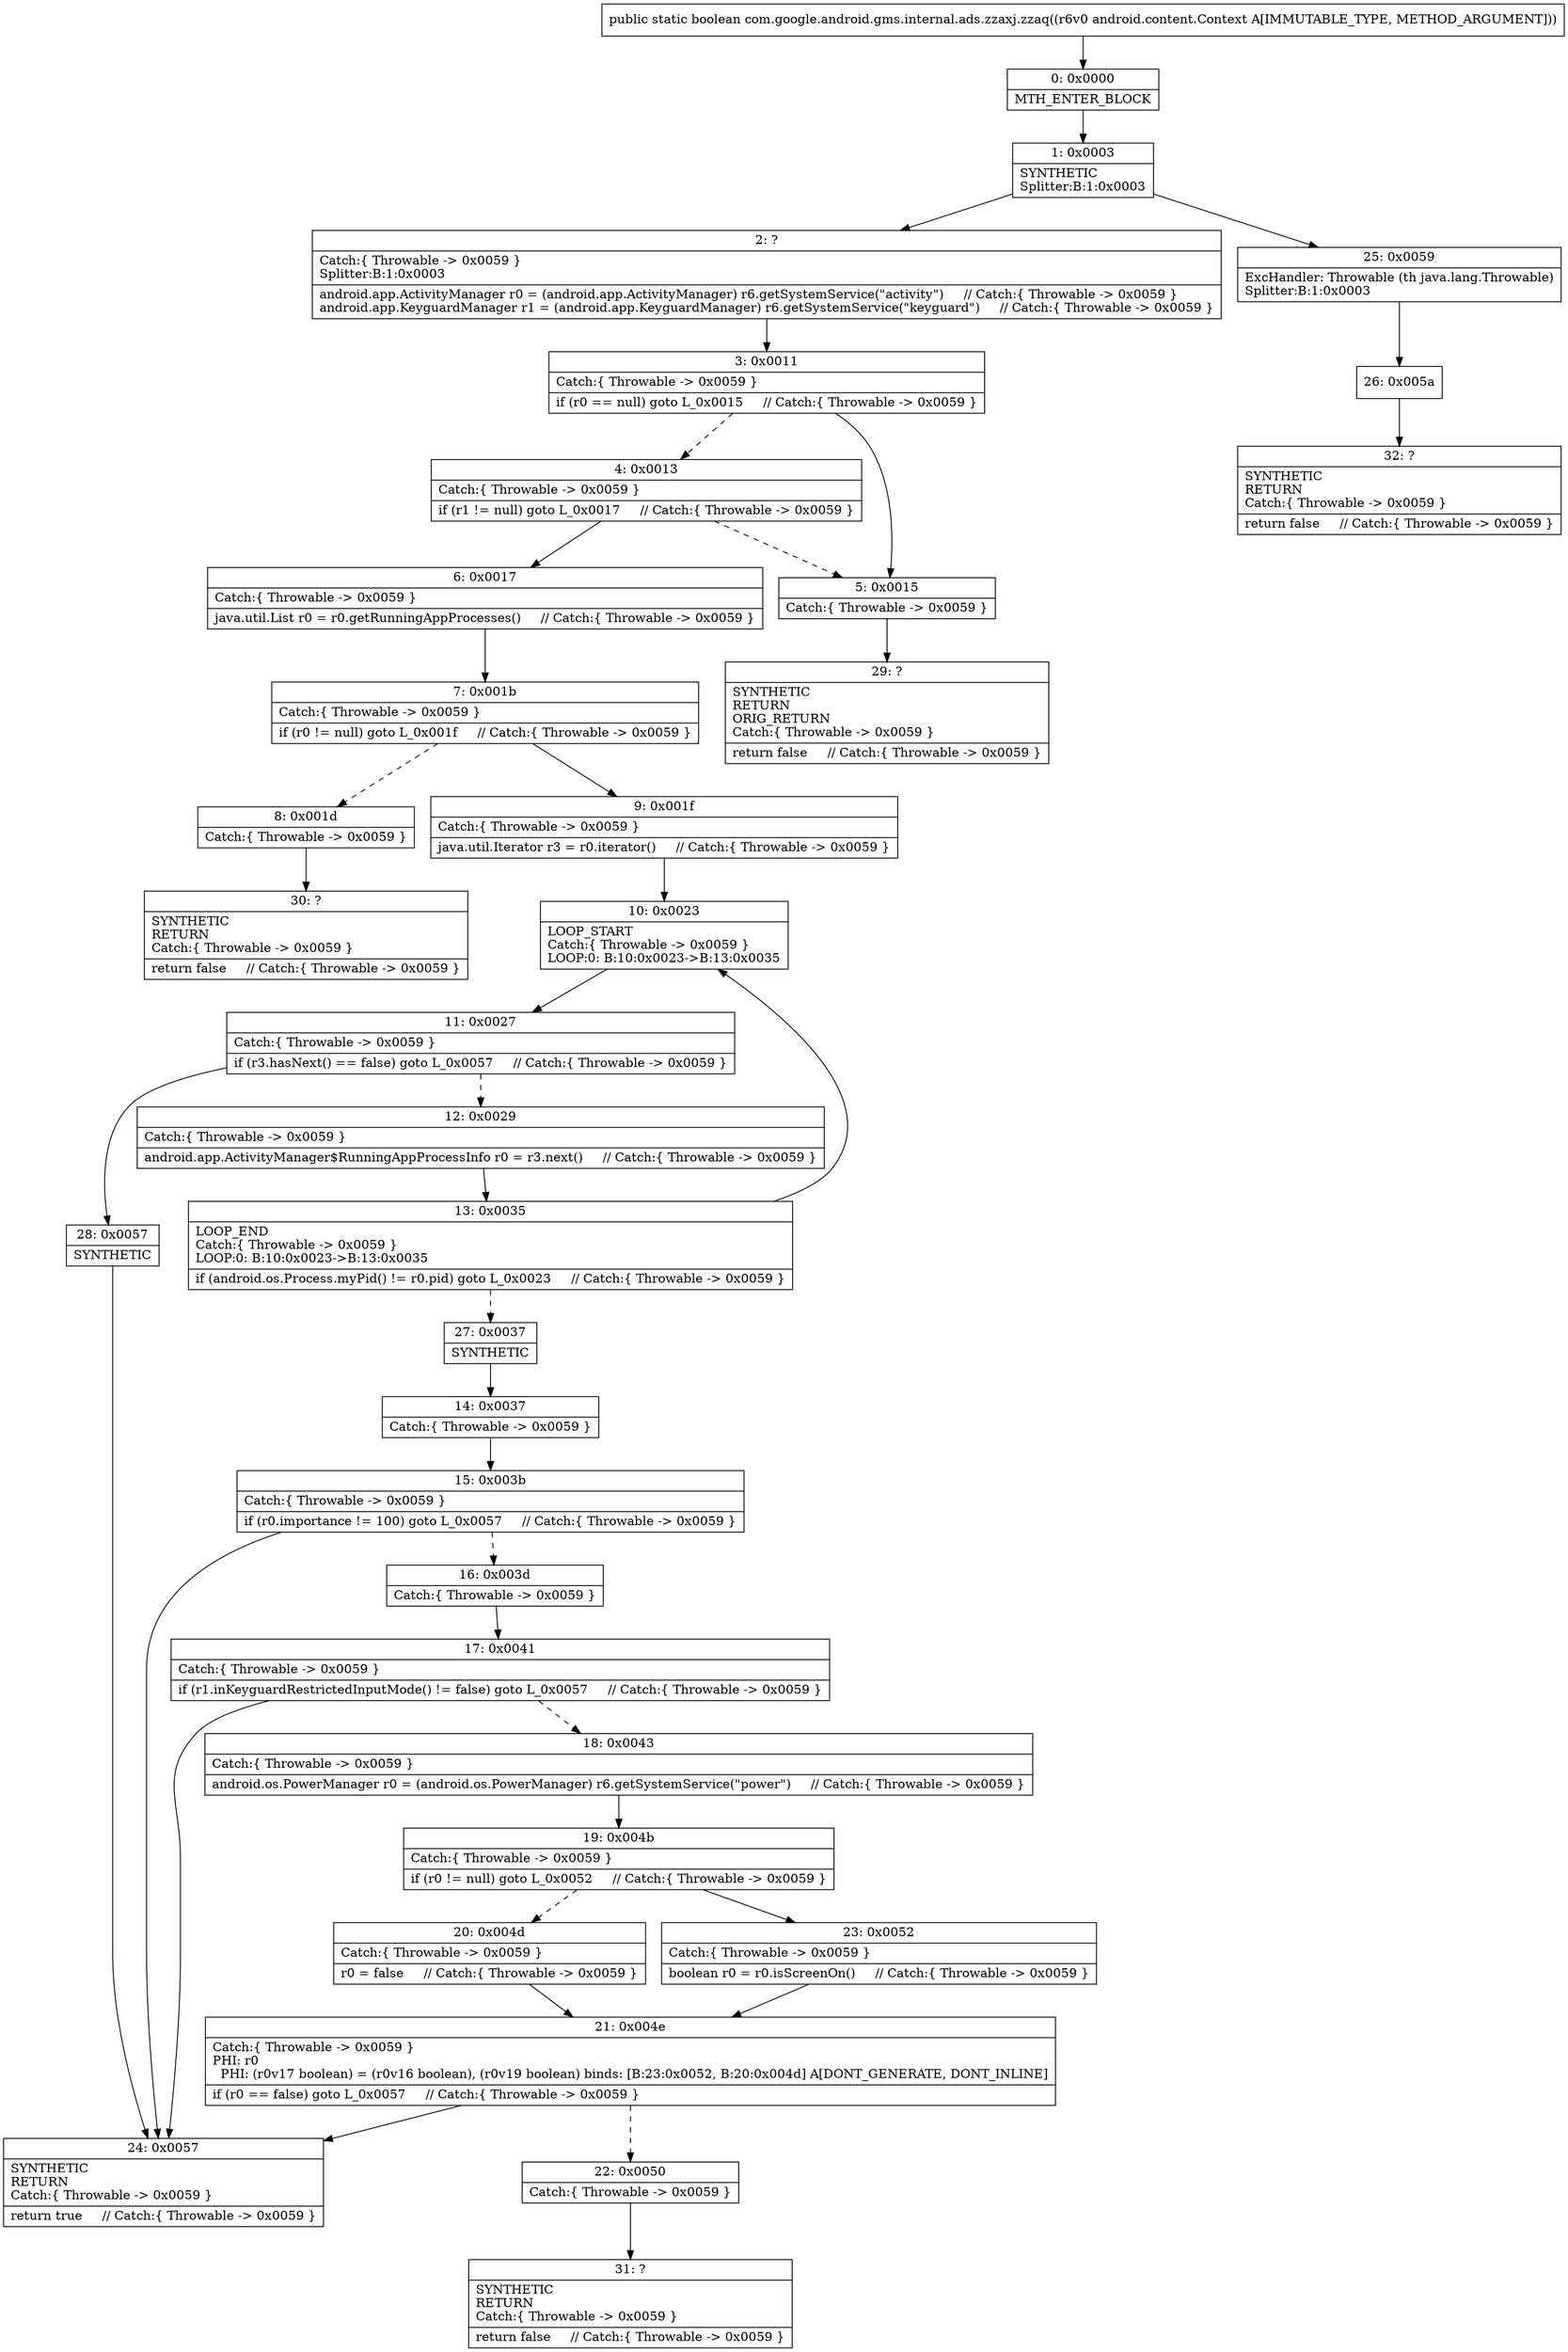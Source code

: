 digraph "CFG forcom.google.android.gms.internal.ads.zzaxj.zzaq(Landroid\/content\/Context;)Z" {
Node_0 [shape=record,label="{0\:\ 0x0000|MTH_ENTER_BLOCK\l}"];
Node_1 [shape=record,label="{1\:\ 0x0003|SYNTHETIC\lSplitter:B:1:0x0003\l}"];
Node_2 [shape=record,label="{2\:\ ?|Catch:\{ Throwable \-\> 0x0059 \}\lSplitter:B:1:0x0003\l|android.app.ActivityManager r0 = (android.app.ActivityManager) r6.getSystemService(\"activity\")     \/\/ Catch:\{ Throwable \-\> 0x0059 \}\landroid.app.KeyguardManager r1 = (android.app.KeyguardManager) r6.getSystemService(\"keyguard\")     \/\/ Catch:\{ Throwable \-\> 0x0059 \}\l}"];
Node_3 [shape=record,label="{3\:\ 0x0011|Catch:\{ Throwable \-\> 0x0059 \}\l|if (r0 == null) goto L_0x0015     \/\/ Catch:\{ Throwable \-\> 0x0059 \}\l}"];
Node_4 [shape=record,label="{4\:\ 0x0013|Catch:\{ Throwable \-\> 0x0059 \}\l|if (r1 != null) goto L_0x0017     \/\/ Catch:\{ Throwable \-\> 0x0059 \}\l}"];
Node_5 [shape=record,label="{5\:\ 0x0015|Catch:\{ Throwable \-\> 0x0059 \}\l}"];
Node_6 [shape=record,label="{6\:\ 0x0017|Catch:\{ Throwable \-\> 0x0059 \}\l|java.util.List r0 = r0.getRunningAppProcesses()     \/\/ Catch:\{ Throwable \-\> 0x0059 \}\l}"];
Node_7 [shape=record,label="{7\:\ 0x001b|Catch:\{ Throwable \-\> 0x0059 \}\l|if (r0 != null) goto L_0x001f     \/\/ Catch:\{ Throwable \-\> 0x0059 \}\l}"];
Node_8 [shape=record,label="{8\:\ 0x001d|Catch:\{ Throwable \-\> 0x0059 \}\l}"];
Node_9 [shape=record,label="{9\:\ 0x001f|Catch:\{ Throwable \-\> 0x0059 \}\l|java.util.Iterator r3 = r0.iterator()     \/\/ Catch:\{ Throwable \-\> 0x0059 \}\l}"];
Node_10 [shape=record,label="{10\:\ 0x0023|LOOP_START\lCatch:\{ Throwable \-\> 0x0059 \}\lLOOP:0: B:10:0x0023\-\>B:13:0x0035\l}"];
Node_11 [shape=record,label="{11\:\ 0x0027|Catch:\{ Throwable \-\> 0x0059 \}\l|if (r3.hasNext() == false) goto L_0x0057     \/\/ Catch:\{ Throwable \-\> 0x0059 \}\l}"];
Node_12 [shape=record,label="{12\:\ 0x0029|Catch:\{ Throwable \-\> 0x0059 \}\l|android.app.ActivityManager$RunningAppProcessInfo r0 = r3.next()     \/\/ Catch:\{ Throwable \-\> 0x0059 \}\l}"];
Node_13 [shape=record,label="{13\:\ 0x0035|LOOP_END\lCatch:\{ Throwable \-\> 0x0059 \}\lLOOP:0: B:10:0x0023\-\>B:13:0x0035\l|if (android.os.Process.myPid() != r0.pid) goto L_0x0023     \/\/ Catch:\{ Throwable \-\> 0x0059 \}\l}"];
Node_14 [shape=record,label="{14\:\ 0x0037|Catch:\{ Throwable \-\> 0x0059 \}\l}"];
Node_15 [shape=record,label="{15\:\ 0x003b|Catch:\{ Throwable \-\> 0x0059 \}\l|if (r0.importance != 100) goto L_0x0057     \/\/ Catch:\{ Throwable \-\> 0x0059 \}\l}"];
Node_16 [shape=record,label="{16\:\ 0x003d|Catch:\{ Throwable \-\> 0x0059 \}\l}"];
Node_17 [shape=record,label="{17\:\ 0x0041|Catch:\{ Throwable \-\> 0x0059 \}\l|if (r1.inKeyguardRestrictedInputMode() != false) goto L_0x0057     \/\/ Catch:\{ Throwable \-\> 0x0059 \}\l}"];
Node_18 [shape=record,label="{18\:\ 0x0043|Catch:\{ Throwable \-\> 0x0059 \}\l|android.os.PowerManager r0 = (android.os.PowerManager) r6.getSystemService(\"power\")     \/\/ Catch:\{ Throwable \-\> 0x0059 \}\l}"];
Node_19 [shape=record,label="{19\:\ 0x004b|Catch:\{ Throwable \-\> 0x0059 \}\l|if (r0 != null) goto L_0x0052     \/\/ Catch:\{ Throwable \-\> 0x0059 \}\l}"];
Node_20 [shape=record,label="{20\:\ 0x004d|Catch:\{ Throwable \-\> 0x0059 \}\l|r0 = false     \/\/ Catch:\{ Throwable \-\> 0x0059 \}\l}"];
Node_21 [shape=record,label="{21\:\ 0x004e|Catch:\{ Throwable \-\> 0x0059 \}\lPHI: r0 \l  PHI: (r0v17 boolean) = (r0v16 boolean), (r0v19 boolean) binds: [B:23:0x0052, B:20:0x004d] A[DONT_GENERATE, DONT_INLINE]\l|if (r0 == false) goto L_0x0057     \/\/ Catch:\{ Throwable \-\> 0x0059 \}\l}"];
Node_22 [shape=record,label="{22\:\ 0x0050|Catch:\{ Throwable \-\> 0x0059 \}\l}"];
Node_23 [shape=record,label="{23\:\ 0x0052|Catch:\{ Throwable \-\> 0x0059 \}\l|boolean r0 = r0.isScreenOn()     \/\/ Catch:\{ Throwable \-\> 0x0059 \}\l}"];
Node_24 [shape=record,label="{24\:\ 0x0057|SYNTHETIC\lRETURN\lCatch:\{ Throwable \-\> 0x0059 \}\l|return true     \/\/ Catch:\{ Throwable \-\> 0x0059 \}\l}"];
Node_25 [shape=record,label="{25\:\ 0x0059|ExcHandler: Throwable (th java.lang.Throwable)\lSplitter:B:1:0x0003\l}"];
Node_26 [shape=record,label="{26\:\ 0x005a}"];
Node_27 [shape=record,label="{27\:\ 0x0037|SYNTHETIC\l}"];
Node_28 [shape=record,label="{28\:\ 0x0057|SYNTHETIC\l}"];
Node_29 [shape=record,label="{29\:\ ?|SYNTHETIC\lRETURN\lORIG_RETURN\lCatch:\{ Throwable \-\> 0x0059 \}\l|return false     \/\/ Catch:\{ Throwable \-\> 0x0059 \}\l}"];
Node_30 [shape=record,label="{30\:\ ?|SYNTHETIC\lRETURN\lCatch:\{ Throwable \-\> 0x0059 \}\l|return false     \/\/ Catch:\{ Throwable \-\> 0x0059 \}\l}"];
Node_31 [shape=record,label="{31\:\ ?|SYNTHETIC\lRETURN\lCatch:\{ Throwable \-\> 0x0059 \}\l|return false     \/\/ Catch:\{ Throwable \-\> 0x0059 \}\l}"];
Node_32 [shape=record,label="{32\:\ ?|SYNTHETIC\lRETURN\lCatch:\{ Throwable \-\> 0x0059 \}\l|return false     \/\/ Catch:\{ Throwable \-\> 0x0059 \}\l}"];
MethodNode[shape=record,label="{public static boolean com.google.android.gms.internal.ads.zzaxj.zzaq((r6v0 android.content.Context A[IMMUTABLE_TYPE, METHOD_ARGUMENT])) }"];
MethodNode -> Node_0;
Node_0 -> Node_1;
Node_1 -> Node_2;
Node_1 -> Node_25;
Node_2 -> Node_3;
Node_3 -> Node_4[style=dashed];
Node_3 -> Node_5;
Node_4 -> Node_5[style=dashed];
Node_4 -> Node_6;
Node_5 -> Node_29;
Node_6 -> Node_7;
Node_7 -> Node_8[style=dashed];
Node_7 -> Node_9;
Node_8 -> Node_30;
Node_9 -> Node_10;
Node_10 -> Node_11;
Node_11 -> Node_12[style=dashed];
Node_11 -> Node_28;
Node_12 -> Node_13;
Node_13 -> Node_10;
Node_13 -> Node_27[style=dashed];
Node_14 -> Node_15;
Node_15 -> Node_16[style=dashed];
Node_15 -> Node_24;
Node_16 -> Node_17;
Node_17 -> Node_18[style=dashed];
Node_17 -> Node_24;
Node_18 -> Node_19;
Node_19 -> Node_20[style=dashed];
Node_19 -> Node_23;
Node_20 -> Node_21;
Node_21 -> Node_22[style=dashed];
Node_21 -> Node_24;
Node_22 -> Node_31;
Node_23 -> Node_21;
Node_25 -> Node_26;
Node_26 -> Node_32;
Node_27 -> Node_14;
Node_28 -> Node_24;
}

